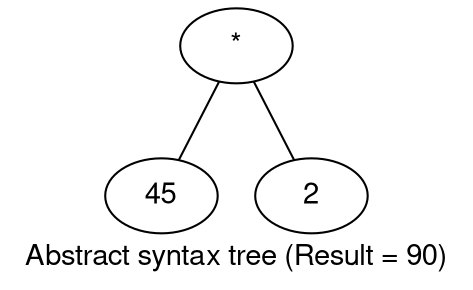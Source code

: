 graph "Output parser"
{
    fontname="Helvetica,Arial,sans-serif"
    node [fontname="Helvetica,Arial,sans-serif"]
    label = "Abstract syntax tree (Result = 90)"
    subgraph s1
    {
        n1 ;
        n1 [label="*"]
        n2 ;
        n2 [label="45"]
        n1 -- n2 ;
        n3 ;
        n3 [label="2"]
        n1 -- n3 ;
    }
}
